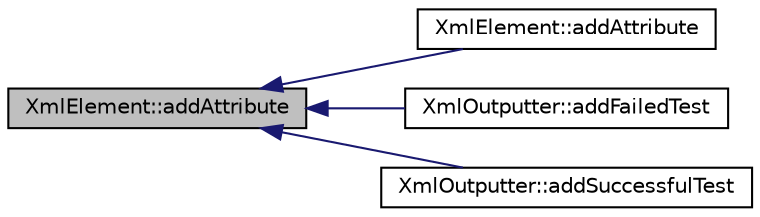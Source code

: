 digraph "XmlElement::addAttribute"
{
  edge [fontname="Helvetica",fontsize="10",labelfontname="Helvetica",labelfontsize="10"];
  node [fontname="Helvetica",fontsize="10",shape=record];
  rankdir="LR";
  Node1 [label="XmlElement::addAttribute",height=0.2,width=0.4,color="black", fillcolor="grey75", style="filled", fontcolor="black"];
  Node1 -> Node2 [dir="back",color="midnightblue",fontsize="10",style="solid",fontname="Helvetica"];
  Node2 [label="XmlElement::addAttribute",height=0.2,width=0.4,color="black", fillcolor="white", style="filled",URL="$class_xml_element.html#aec69fb49cf9e563cff9858ddc818f055",tooltip="Adds an attribute with the specified numeric value. "];
  Node1 -> Node3 [dir="back",color="midnightblue",fontsize="10",style="solid",fontname="Helvetica"];
  Node3 [label="XmlOutputter::addFailedTest",height=0.2,width=0.4,color="black", fillcolor="white", style="filled",URL="$class_xml_outputter.html#a5002fa353d24724288987e704763def2",tooltip="Adds a failed test to the failed tests node. Creates a new element containing datas about the failed ..."];
  Node1 -> Node4 [dir="back",color="midnightblue",fontsize="10",style="solid",fontname="Helvetica"];
  Node4 [label="XmlOutputter::addSuccessfulTest",height=0.2,width=0.4,color="black", fillcolor="white", style="filled",URL="$class_xml_outputter.html#a9f1b3768852b4dbf1a597c193a8e06a2",tooltip="Adds a successful test to the successful tests node. Creates a new element containing datas about the..."];
}
